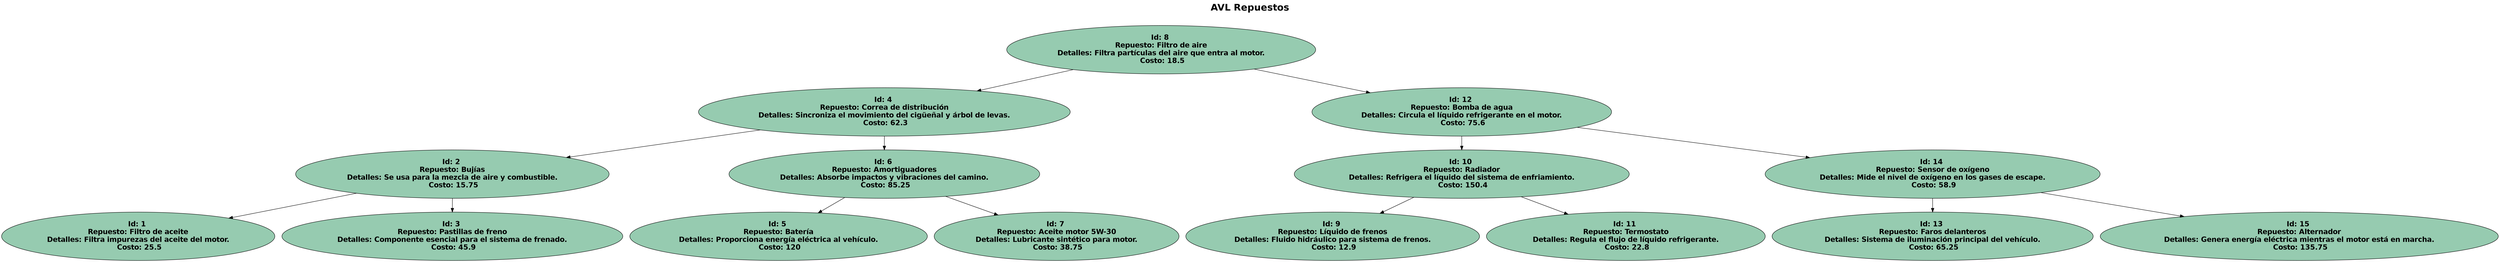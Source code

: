 digraph G {
label = "AVL Repuestos

";

labelloc = "t";
fontsize = 24;
fontname = "Helvetica-Bold";
 8 [label="Id: 8 \n Repuesto: Filtro de aire \n Detalles: Filtra partículas del aire que entra al motor. \n Costo: 18.5"        style="filled" fillcolor="#96cbb0" fontname="Helvetica-Bold" fontsize = 18];
  8 -> 4;
 4 [label="Id: 4 \n Repuesto: Correa de distribución \n Detalles: Sincroniza el movimiento del cigüeñal y árbol de levas. \n Costo: 62.3"        style="filled" fillcolor="#96cbb0" fontname="Helvetica-Bold" fontsize = 18];
  4 -> 2;
 2 [label="Id: 2 \n Repuesto: Bujías \n Detalles: Se usa para la mezcla de aire y combustible. \n Costo: 15.75"        style="filled" fillcolor="#96cbb0" fontname="Helvetica-Bold" fontsize = 18];
  2 -> 1;
 1 [label="Id: 1 \n Repuesto: Filtro de aceite \n Detalles: Filtra impurezas del aceite del motor. \n Costo: 25.5"        style="filled" fillcolor="#96cbb0" fontname="Helvetica-Bold" fontsize = 18];
  2 -> 3;
 3 [label="Id: 3 \n Repuesto: Pastillas de freno \n Detalles: Componente esencial para el sistema de frenado. \n Costo: 45.9"        style="filled" fillcolor="#96cbb0" fontname="Helvetica-Bold" fontsize = 18];
  4 -> 6;
 6 [label="Id: 6 \n Repuesto: Amortiguadores \n Detalles: Absorbe impactos y vibraciones del camino. \n Costo: 85.25"        style="filled" fillcolor="#96cbb0" fontname="Helvetica-Bold" fontsize = 18];
  6 -> 5;
 5 [label="Id: 5 \n Repuesto: Batería \n Detalles: Proporciona energía eléctrica al vehículo. \n Costo: 120"        style="filled" fillcolor="#96cbb0" fontname="Helvetica-Bold" fontsize = 18];
  6 -> 7;
 7 [label="Id: 7 \n Repuesto: Aceite motor 5W-30 \n Detalles: Lubricante sintético para motor. \n Costo: 38.75"        style="filled" fillcolor="#96cbb0" fontname="Helvetica-Bold" fontsize = 18];
  8 -> 12;
 12 [label="Id: 12 \n Repuesto: Bomba de agua \n Detalles: Circula el líquido refrigerante en el motor. \n Costo: 75.6"        style="filled" fillcolor="#96cbb0" fontname="Helvetica-Bold" fontsize = 18];
  12 -> 10;
 10 [label="Id: 10 \n Repuesto: Radiador \n Detalles: Refrigera el líquido del sistema de enfriamiento. \n Costo: 150.4"        style="filled" fillcolor="#96cbb0" fontname="Helvetica-Bold" fontsize = 18];
  10 -> 9;
 9 [label="Id: 9 \n Repuesto: Líquido de frenos \n Detalles: Fluido hidráulico para sistema de frenos. \n Costo: 12.9"        style="filled" fillcolor="#96cbb0" fontname="Helvetica-Bold" fontsize = 18];
  10 -> 11;
 11 [label="Id: 11 \n Repuesto: Termostato \n Detalles: Regula el flujo de líquido refrigerante. \n Costo: 22.8"        style="filled" fillcolor="#96cbb0" fontname="Helvetica-Bold" fontsize = 18];
  12 -> 14;
 14 [label="Id: 14 \n Repuesto: Sensor de oxígeno \n Detalles: Mide el nivel de oxígeno en los gases de escape. \n Costo: 58.9"        style="filled" fillcolor="#96cbb0" fontname="Helvetica-Bold" fontsize = 18];
  14 -> 13;
 13 [label="Id: 13 \n Repuesto: Faros delanteros \n Detalles: Sistema de iluminación principal del vehículo. \n Costo: 65.25"        style="filled" fillcolor="#96cbb0" fontname="Helvetica-Bold" fontsize = 18];
  14 -> 15;
 15 [label="Id: 15 \n Repuesto: Alternador \n Detalles: Genera energía eléctrica mientras el motor está en marcha. \n Costo: 135.75"        style="filled" fillcolor="#96cbb0" fontname="Helvetica-Bold" fontsize = 18];
}
